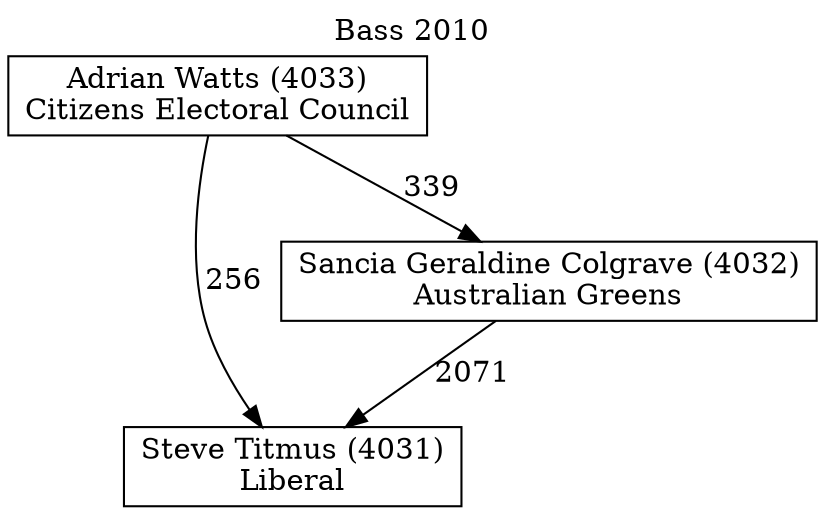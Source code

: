 // House preference flow
digraph "Steve Titmus (4031)_Bass_2010" {
	graph [label="Bass 2010" labelloc=t mclimit=10]
	node [shape=box]
	"Steve Titmus (4031)" [label="Steve Titmus (4031)
Liberal"]
	"Sancia Geraldine Colgrave (4032)" [label="Sancia Geraldine Colgrave (4032)
Australian Greens"]
	"Adrian Watts (4033)" [label="Adrian Watts (4033)
Citizens Electoral Council"]
	"Sancia Geraldine Colgrave (4032)" -> "Steve Titmus (4031)" [label=2071]
	"Adrian Watts (4033)" -> "Sancia Geraldine Colgrave (4032)" [label=339]
	"Adrian Watts (4033)" -> "Steve Titmus (4031)" [label=256]
}

